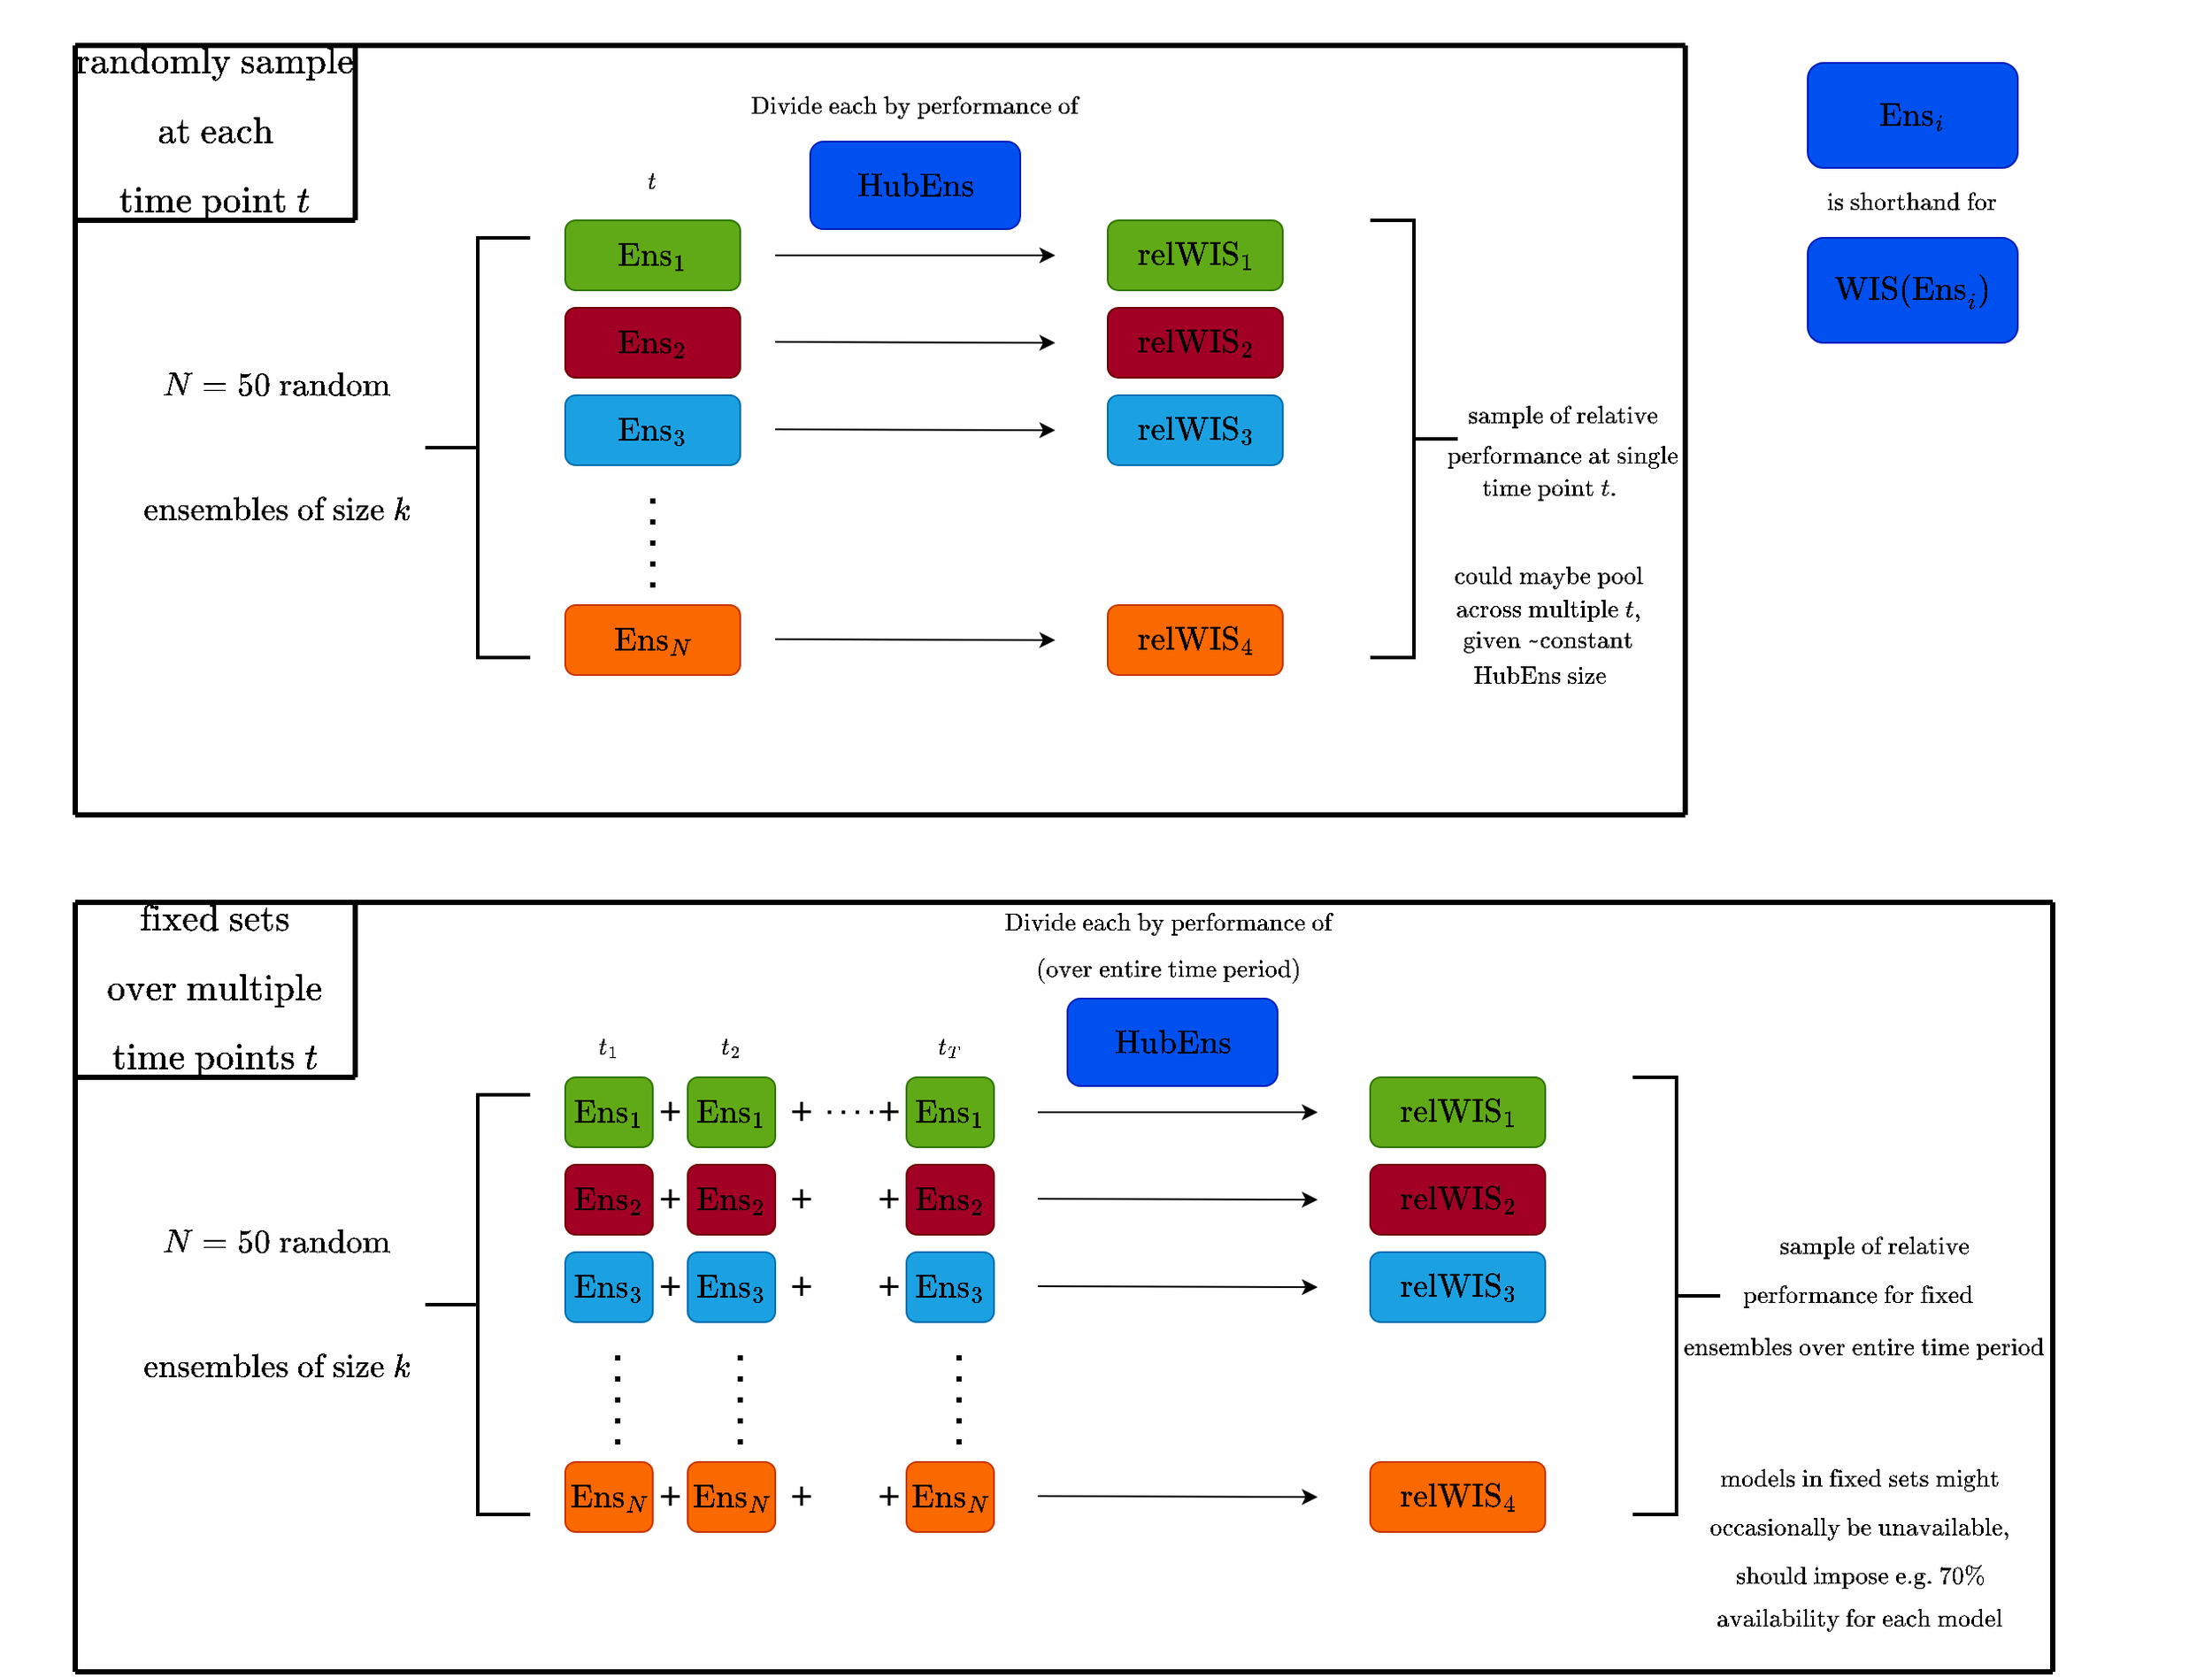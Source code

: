 <mxfile version="21.3.7">
  <diagram name="Page-1" id="VWZOmbCUqqnyxxBHgmqg">
    <mxGraphModel dx="1329" dy="548" grid="0" gridSize="10" guides="1" tooltips="1" connect="1" arrows="1" fold="1" page="1" pageScale="1" pageWidth="850" pageHeight="1100" background="#ffffff" math="1" shadow="0">
      <root>
        <mxCell id="0" />
        <mxCell id="1" parent="0" />
        <mxCell id="EZOEg4c-I0lGizl6Zp-z-6" value="" style="rounded=1;whiteSpace=wrap;html=1;fillColor=#60a917;fontColor=#ffffff;strokeColor=#2D7600;" vertex="1" parent="1">
          <mxGeometry x="80" y="120" width="100" height="40" as="geometry" />
        </mxCell>
        <mxCell id="EZOEg4c-I0lGizl6Zp-z-8" value="" style="rounded=1;whiteSpace=wrap;html=1;fillColor=#a20025;fontColor=#ffffff;strokeColor=#6F0000;" vertex="1" parent="1">
          <mxGeometry x="80" y="170" width="100" height="40" as="geometry" />
        </mxCell>
        <mxCell id="EZOEg4c-I0lGizl6Zp-z-9" value="" style="rounded=1;whiteSpace=wrap;html=1;fillColor=#1ba1e2;fontColor=#ffffff;strokeColor=#006EAF;" vertex="1" parent="1">
          <mxGeometry x="80" y="220" width="100" height="40" as="geometry" />
        </mxCell>
        <mxCell id="EZOEg4c-I0lGizl6Zp-z-11" value="" style="endArrow=none;dashed=1;html=1;dashPattern=1 3;strokeWidth=3;rounded=0;strokeColor=#000000;" edge="1" parent="1">
          <mxGeometry width="50" height="50" relative="1" as="geometry">
            <mxPoint x="130" y="330" as="sourcePoint" />
            <mxPoint x="130" y="270" as="targetPoint" />
          </mxGeometry>
        </mxCell>
        <mxCell id="EZOEg4c-I0lGizl6Zp-z-12" value="" style="rounded=1;whiteSpace=wrap;html=1;fillColor=#fa6800;fontColor=#000000;strokeColor=#C73500;" vertex="1" parent="1">
          <mxGeometry x="80" y="340" width="100" height="40" as="geometry" />
        </mxCell>
        <mxCell id="EZOEg4c-I0lGizl6Zp-z-13" value="" style="strokeWidth=2;html=1;shape=mxgraph.flowchart.annotation_2;align=left;labelPosition=right;pointerEvents=1;fillColor=#000000;strokeColor=#000000;" vertex="1" parent="1">
          <mxGeometry y="130" width="60" height="240" as="geometry" />
        </mxCell>
        <mxCell id="EZOEg4c-I0lGizl6Zp-z-14" value="$$N=50 \ \textrm{random}$$&amp;nbsp; $$\textrm{ensembles of size} \&amp;nbsp; k$$" style="text;html=1;strokeColor=none;fillColor=none;align=center;verticalAlign=middle;whiteSpace=wrap;rounded=0;fontColor=#000000;fontSize=16;spacing=-2;" vertex="1" parent="1">
          <mxGeometry x="-240" y="200" width="310" height="100" as="geometry" />
        </mxCell>
        <mxCell id="EZOEg4c-I0lGizl6Zp-z-15" value="&lt;div style=&quot;font-size: 16px;&quot;&gt;&lt;font style=&quot;font-size: 16px;&quot; color=&quot;#000000&quot;&gt;$$\textrm{Ens}_1$$&lt;/font&gt;&lt;/div&gt;" style="text;html=1;strokeColor=none;fillColor=none;align=center;verticalAlign=middle;whiteSpace=wrap;rounded=0;fontSize=16;" vertex="1" parent="1">
          <mxGeometry x="100" y="125" width="60" height="30" as="geometry" />
        </mxCell>
        <mxCell id="EZOEg4c-I0lGizl6Zp-z-16" value="&lt;div style=&quot;font-size: 16px;&quot;&gt;&lt;font style=&quot;font-size: 16px;&quot; color=&quot;#000000&quot;&gt;$$\textrm{Ens}_2$$&lt;/font&gt;&lt;/div&gt;" style="text;html=1;strokeColor=none;fillColor=none;align=center;verticalAlign=middle;whiteSpace=wrap;rounded=0;fontSize=16;" vertex="1" parent="1">
          <mxGeometry x="100" y="175" width="60" height="30" as="geometry" />
        </mxCell>
        <mxCell id="EZOEg4c-I0lGizl6Zp-z-17" value="&lt;div style=&quot;font-size: 16px;&quot;&gt;&lt;font style=&quot;font-size: 16px;&quot; color=&quot;#000000&quot;&gt;$$\textrm{Ens}_3$$&lt;/font&gt;&lt;/div&gt;" style="text;html=1;strokeColor=none;fillColor=none;align=center;verticalAlign=middle;whiteSpace=wrap;rounded=0;fontSize=16;" vertex="1" parent="1">
          <mxGeometry x="100" y="225" width="60" height="30" as="geometry" />
        </mxCell>
        <mxCell id="EZOEg4c-I0lGizl6Zp-z-18" value="&lt;div style=&quot;font-size: 16px;&quot;&gt;&lt;font style=&quot;font-size: 16px;&quot; color=&quot;#000000&quot;&gt;$$\textrm{Ens}_N$$&lt;/font&gt;&lt;/div&gt;" style="text;html=1;strokeColor=none;fillColor=none;align=center;verticalAlign=middle;whiteSpace=wrap;rounded=0;fontSize=16;" vertex="1" parent="1">
          <mxGeometry x="100" y="345" width="60" height="30" as="geometry" />
        </mxCell>
        <mxCell id="EZOEg4c-I0lGizl6Zp-z-19" value="" style="endArrow=classic;html=1;rounded=0;fontColor=#000000;strokeColor=#000000;" edge="1" parent="1">
          <mxGeometry width="50" height="50" relative="1" as="geometry">
            <mxPoint x="200" y="140" as="sourcePoint" />
            <mxPoint x="360" y="140" as="targetPoint" />
          </mxGeometry>
        </mxCell>
        <mxCell id="EZOEg4c-I0lGizl6Zp-z-20" value="" style="endArrow=classic;html=1;rounded=0;fontColor=#000000;strokeColor=#000000;" edge="1" parent="1">
          <mxGeometry width="50" height="50" relative="1" as="geometry">
            <mxPoint x="200" y="189.5" as="sourcePoint" />
            <mxPoint x="360" y="190" as="targetPoint" />
          </mxGeometry>
        </mxCell>
        <mxCell id="EZOEg4c-I0lGizl6Zp-z-21" value="" style="endArrow=classic;html=1;rounded=0;fontColor=#000000;strokeColor=#000000;" edge="1" parent="1">
          <mxGeometry width="50" height="50" relative="1" as="geometry">
            <mxPoint x="200" y="239.5" as="sourcePoint" />
            <mxPoint x="360" y="240" as="targetPoint" />
          </mxGeometry>
        </mxCell>
        <mxCell id="EZOEg4c-I0lGizl6Zp-z-22" value="" style="endArrow=classic;html=1;rounded=0;fontColor=#000000;strokeColor=#000000;" edge="1" parent="1">
          <mxGeometry width="50" height="50" relative="1" as="geometry">
            <mxPoint x="200" y="359.5" as="sourcePoint" />
            <mxPoint x="360" y="360" as="targetPoint" />
          </mxGeometry>
        </mxCell>
        <mxCell id="EZOEg4c-I0lGizl6Zp-z-23" value="" style="rounded=1;whiteSpace=wrap;html=1;fillColor=#60a917;fontColor=#ffffff;strokeColor=#2D7600;" vertex="1" parent="1">
          <mxGeometry x="390" y="120" width="100" height="40" as="geometry" />
        </mxCell>
        <mxCell id="EZOEg4c-I0lGizl6Zp-z-24" value="&lt;div style=&quot;font-size: 16px;&quot;&gt;&lt;font style=&quot;font-size: 16px;&quot; color=&quot;#000000&quot;&gt;$$\textrm{relWIS}_1$$&lt;/font&gt;&lt;/div&gt;" style="text;html=1;strokeColor=none;fillColor=none;align=center;verticalAlign=middle;whiteSpace=wrap;rounded=0;fontSize=16;" vertex="1" parent="1">
          <mxGeometry x="410" y="125" width="60" height="30" as="geometry" />
        </mxCell>
        <mxCell id="EZOEg4c-I0lGizl6Zp-z-25" value="" style="rounded=1;whiteSpace=wrap;html=1;fillColor=#a20025;fontColor=#ffffff;strokeColor=#6F0000;" vertex="1" parent="1">
          <mxGeometry x="390" y="170" width="100" height="40" as="geometry" />
        </mxCell>
        <mxCell id="EZOEg4c-I0lGizl6Zp-z-26" value="&lt;div style=&quot;font-size: 16px;&quot;&gt;&lt;font style=&quot;font-size: 16px;&quot; color=&quot;#000000&quot;&gt;$$\textrm{relWIS}_2$$&lt;/font&gt;&lt;/div&gt;" style="text;html=1;strokeColor=none;fillColor=none;align=center;verticalAlign=middle;whiteSpace=wrap;rounded=0;fontSize=16;" vertex="1" parent="1">
          <mxGeometry x="410" y="175" width="60" height="30" as="geometry" />
        </mxCell>
        <mxCell id="EZOEg4c-I0lGizl6Zp-z-27" value="" style="rounded=1;whiteSpace=wrap;html=1;fillColor=#1ba1e2;fontColor=#ffffff;strokeColor=#006EAF;" vertex="1" parent="1">
          <mxGeometry x="390" y="220" width="100" height="40" as="geometry" />
        </mxCell>
        <mxCell id="EZOEg4c-I0lGizl6Zp-z-28" value="&lt;div style=&quot;font-size: 16px;&quot;&gt;&lt;font style=&quot;font-size: 16px;&quot; color=&quot;#000000&quot;&gt;$$\textrm{relWIS}_3$$&lt;/font&gt;&lt;/div&gt;" style="text;html=1;strokeColor=none;fillColor=none;align=center;verticalAlign=middle;whiteSpace=wrap;rounded=0;fontSize=16;" vertex="1" parent="1">
          <mxGeometry x="410" y="225" width="60" height="30" as="geometry" />
        </mxCell>
        <mxCell id="EZOEg4c-I0lGizl6Zp-z-29" value="" style="rounded=1;whiteSpace=wrap;html=1;fillColor=#fa6800;fontColor=#000000;strokeColor=#C73500;" vertex="1" parent="1">
          <mxGeometry x="390" y="340" width="100" height="40" as="geometry" />
        </mxCell>
        <mxCell id="EZOEg4c-I0lGizl6Zp-z-30" value="&lt;div style=&quot;font-size: 16px;&quot;&gt;&lt;font style=&quot;font-size: 16px;&quot; color=&quot;#000000&quot;&gt;$$\textrm{relWIS}_4$$&lt;/font&gt;&lt;/div&gt;" style="text;html=1;strokeColor=none;fillColor=none;align=center;verticalAlign=middle;whiteSpace=wrap;rounded=0;fontSize=16;" vertex="1" parent="1">
          <mxGeometry x="410" y="345" width="60" height="30" as="geometry" />
        </mxCell>
        <mxCell id="EZOEg4c-I0lGizl6Zp-z-33" value="" style="strokeWidth=2;html=1;shape=mxgraph.flowchart.annotation_2;align=left;labelPosition=right;pointerEvents=1;direction=west;strokeColor=#000000;" vertex="1" parent="1">
          <mxGeometry x="540" y="120" width="50" height="250" as="geometry" />
        </mxCell>
        <mxCell id="EZOEg4c-I0lGizl6Zp-z-35" value="" style="rounded=1;whiteSpace=wrap;html=1;fillColor=#0050ef;fontColor=#ffffff;strokeColor=#001DBC;" vertex="1" parent="1">
          <mxGeometry x="220" y="75" width="120" height="50" as="geometry" />
        </mxCell>
        <mxCell id="EZOEg4c-I0lGizl6Zp-z-36" value="&lt;div style=&quot;font-size: 16px;&quot;&gt;&lt;font style=&quot;font-size: 16px;&quot;&gt;$$\textrm{HubEns}$$&lt;/font&gt;&lt;/div&gt;" style="text;html=1;strokeColor=none;fillColor=none;align=center;verticalAlign=middle;whiteSpace=wrap;rounded=0;fontSize=16;fontColor=#000000;" vertex="1" parent="1">
          <mxGeometry x="250" y="85" width="60" height="30" as="geometry" />
        </mxCell>
        <mxCell id="EZOEg4c-I0lGizl6Zp-z-37" value="$$\textrm{Divide each by performance of}$$" style="text;html=1;strokeColor=none;fillColor=none;align=center;verticalAlign=middle;whiteSpace=wrap;rounded=0;fontColor=#000000;" vertex="1" parent="1">
          <mxGeometry x="110" y="40" width="340" height="30" as="geometry" />
        </mxCell>
        <mxCell id="EZOEg4c-I0lGizl6Zp-z-43" value="" style="endArrow=none;html=1;rounded=0;strokeColor=#020202;strokeWidth=3;" edge="1" parent="1">
          <mxGeometry width="50" height="50" relative="1" as="geometry">
            <mxPoint x="-200" y="460" as="sourcePoint" />
            <mxPoint x="-200" y="20" as="targetPoint" />
          </mxGeometry>
        </mxCell>
        <mxCell id="EZOEg4c-I0lGizl6Zp-z-44" value="" style="endArrow=none;html=1;rounded=0;strokeColor=#020202;strokeWidth=3;" edge="1" parent="1">
          <mxGeometry width="50" height="50" relative="1" as="geometry">
            <mxPoint x="720" y="20" as="sourcePoint" />
            <mxPoint x="-200" y="20" as="targetPoint" />
          </mxGeometry>
        </mxCell>
        <mxCell id="EZOEg4c-I0lGizl6Zp-z-45" value="" style="endArrow=none;html=1;rounded=0;strokeColor=#020202;strokeWidth=3;" edge="1" parent="1">
          <mxGeometry width="50" height="50" relative="1" as="geometry">
            <mxPoint x="720" y="20" as="sourcePoint" />
            <mxPoint x="720" y="460" as="targetPoint" />
          </mxGeometry>
        </mxCell>
        <mxCell id="EZOEg4c-I0lGizl6Zp-z-46" value="" style="endArrow=none;html=1;rounded=0;strokeColor=#020202;strokeWidth=3;" edge="1" parent="1">
          <mxGeometry width="50" height="50" relative="1" as="geometry">
            <mxPoint x="-200" y="460" as="sourcePoint" />
            <mxPoint x="720" y="460" as="targetPoint" />
          </mxGeometry>
        </mxCell>
        <mxCell id="EZOEg4c-I0lGizl6Zp-z-48" value="" style="endArrow=none;html=1;rounded=0;strokeColor=#020202;strokeWidth=3;" edge="1" parent="1">
          <mxGeometry width="50" height="50" relative="1" as="geometry">
            <mxPoint x="-40" y="120" as="sourcePoint" />
            <mxPoint x="-40" y="20" as="targetPoint" />
          </mxGeometry>
        </mxCell>
        <mxCell id="EZOEg4c-I0lGizl6Zp-z-49" value="" style="endArrow=none;html=1;rounded=0;strokeColor=#020202;strokeWidth=3;" edge="1" parent="1">
          <mxGeometry width="50" height="50" relative="1" as="geometry">
            <mxPoint x="-40" y="120" as="sourcePoint" />
            <mxPoint x="-200" y="120" as="targetPoint" />
          </mxGeometry>
        </mxCell>
        <mxCell id="EZOEg4c-I0lGizl6Zp-z-50" value="&lt;div&gt;&lt;font style=&quot;font-size: 18px;&quot; color=&quot;#000000&quot;&gt;$$ \textrm{randomly sample}$$ &lt;/font&gt;&lt;/div&gt;&lt;div&gt;&lt;font style=&quot;font-size: 18px;&quot; color=&quot;#000000&quot;&gt;$$ \textrm{at each}$$ $$\textrm{time point} \ t$$&lt;/font&gt;&lt;/div&gt;" style="text;html=1;strokeColor=none;fillColor=none;align=center;verticalAlign=middle;whiteSpace=wrap;rounded=0;fontSize=18;" vertex="1" parent="1">
          <mxGeometry x="-180" y="40" width="120" height="60" as="geometry" />
        </mxCell>
        <mxCell id="EZOEg4c-I0lGizl6Zp-z-51" value="$$\textrm{sample of relative}$$" style="text;html=1;strokeColor=none;fillColor=none;align=center;verticalAlign=middle;whiteSpace=wrap;rounded=0;fontColor=#000000;" vertex="1" parent="1">
          <mxGeometry x="580" y="202" width="140" height="60" as="geometry" />
        </mxCell>
        <mxCell id="EZOEg4c-I0lGizl6Zp-z-52" value="$$\textrm{performance at single}$$" style="text;html=1;strokeColor=none;fillColor=none;align=center;verticalAlign=middle;whiteSpace=wrap;rounded=0;fontColor=#000000;" vertex="1" parent="1">
          <mxGeometry x="580" y="225" width="140" height="60" as="geometry" />
        </mxCell>
        <mxCell id="EZOEg4c-I0lGizl6Zp-z-54" value="&lt;div&gt;$$\textrm{could maybe pool}$$&lt;/div&gt;" style="text;html=1;strokeColor=none;fillColor=none;align=center;verticalAlign=middle;whiteSpace=wrap;rounded=0;fontColor=#000000;" vertex="1" parent="1">
          <mxGeometry x="572" y="294" width="140" height="60" as="geometry" />
        </mxCell>
        <mxCell id="EZOEg4c-I0lGizl6Zp-z-55" value="$$\textrm{across multiple} \ t,$$" style="text;html=1;strokeColor=none;fillColor=none;align=center;verticalAlign=middle;whiteSpace=wrap;rounded=0;fontColor=#000000;" vertex="1" parent="1">
          <mxGeometry x="572" y="313" width="140" height="60" as="geometry" />
        </mxCell>
        <mxCell id="EZOEg4c-I0lGizl6Zp-z-56" value="$$\textrm{given ~constant}$$" style="text;html=1;strokeColor=none;fillColor=none;align=center;verticalAlign=middle;whiteSpace=wrap;rounded=0;fontColor=#000000;" vertex="1" parent="1">
          <mxGeometry x="572" y="330" width="140" height="60" as="geometry" />
        </mxCell>
        <mxCell id="EZOEg4c-I0lGizl6Zp-z-57" value="&amp;nbsp; $$\textrm{HubEns size}$$" style="text;html=1;strokeColor=none;fillColor=none;align=center;verticalAlign=middle;whiteSpace=wrap;rounded=0;fontColor=#000000;" vertex="1" parent="1">
          <mxGeometry x="567" y="343" width="140" height="60" as="geometry" />
        </mxCell>
        <mxCell id="EZOEg4c-I0lGizl6Zp-z-58" value="$$t $$" style="text;html=1;strokeColor=none;fillColor=none;align=center;verticalAlign=middle;whiteSpace=wrap;rounded=0;fontColor=#000000;" vertex="1" parent="1">
          <mxGeometry x="85" y="80" width="90" height="35" as="geometry" />
        </mxCell>
        <mxCell id="EZOEg4c-I0lGizl6Zp-z-101" value="" style="rounded=1;whiteSpace=wrap;html=1;fillColor=#60a917;fontColor=#ffffff;strokeColor=#2D7600;" vertex="1" parent="1">
          <mxGeometry x="80" y="610" width="50" height="40" as="geometry" />
        </mxCell>
        <mxCell id="EZOEg4c-I0lGizl6Zp-z-102" value="" style="rounded=1;whiteSpace=wrap;html=1;fillColor=#a20025;fontColor=#ffffff;strokeColor=#6F0000;" vertex="1" parent="1">
          <mxGeometry x="80" y="660" width="50" height="40" as="geometry" />
        </mxCell>
        <mxCell id="EZOEg4c-I0lGizl6Zp-z-103" value="" style="rounded=1;whiteSpace=wrap;html=1;fillColor=#1ba1e2;fontColor=#ffffff;strokeColor=#006EAF;" vertex="1" parent="1">
          <mxGeometry x="80" y="710" width="50" height="40" as="geometry" />
        </mxCell>
        <mxCell id="EZOEg4c-I0lGizl6Zp-z-104" value="" style="endArrow=none;dashed=1;html=1;dashPattern=1 3;strokeWidth=3;rounded=0;strokeColor=#000000;" edge="1" parent="1">
          <mxGeometry width="50" height="50" relative="1" as="geometry">
            <mxPoint x="110" y="820" as="sourcePoint" />
            <mxPoint x="110" y="760" as="targetPoint" />
          </mxGeometry>
        </mxCell>
        <mxCell id="EZOEg4c-I0lGizl6Zp-z-105" value="" style="rounded=1;whiteSpace=wrap;html=1;fillColor=#fa6800;fontColor=#000000;strokeColor=#C73500;" vertex="1" parent="1">
          <mxGeometry x="80" y="830" width="50" height="40" as="geometry" />
        </mxCell>
        <mxCell id="EZOEg4c-I0lGizl6Zp-z-106" value="" style="strokeWidth=2;html=1;shape=mxgraph.flowchart.annotation_2;align=left;labelPosition=right;pointerEvents=1;fillColor=#000000;strokeColor=#000000;" vertex="1" parent="1">
          <mxGeometry y="620" width="60" height="240" as="geometry" />
        </mxCell>
        <mxCell id="EZOEg4c-I0lGizl6Zp-z-107" value="$$N=50 \ \textrm{random}$$&amp;nbsp; $$\textrm{ensembles of size} \&amp;nbsp; k$$" style="text;html=1;strokeColor=none;fillColor=none;align=center;verticalAlign=middle;whiteSpace=wrap;rounded=0;fontColor=#000000;fontSize=16;spacing=-2;" vertex="1" parent="1">
          <mxGeometry x="-240" y="690" width="310" height="100" as="geometry" />
        </mxCell>
        <mxCell id="EZOEg4c-I0lGizl6Zp-z-108" value="&lt;div style=&quot;font-size: 16px;&quot;&gt;&lt;font style=&quot;font-size: 16px;&quot; color=&quot;#000000&quot;&gt;$$\textrm{Ens}_1$$&lt;/font&gt;&lt;/div&gt;" style="text;html=1;strokeColor=none;fillColor=none;align=center;verticalAlign=middle;whiteSpace=wrap;rounded=0;fontSize=16;" vertex="1" parent="1">
          <mxGeometry x="75" y="615" width="60" height="30" as="geometry" />
        </mxCell>
        <mxCell id="EZOEg4c-I0lGizl6Zp-z-109" value="&lt;div style=&quot;font-size: 16px;&quot;&gt;&lt;font style=&quot;font-size: 16px;&quot; color=&quot;#000000&quot;&gt;$$\textrm{Ens}_2$$&lt;/font&gt;&lt;/div&gt;" style="text;html=1;strokeColor=none;fillColor=none;align=center;verticalAlign=middle;whiteSpace=wrap;rounded=0;fontSize=16;" vertex="1" parent="1">
          <mxGeometry x="80" y="665" width="50" height="30" as="geometry" />
        </mxCell>
        <mxCell id="EZOEg4c-I0lGizl6Zp-z-110" value="&lt;div style=&quot;font-size: 16px;&quot;&gt;&lt;font style=&quot;font-size: 16px;&quot; color=&quot;#000000&quot;&gt;$$\textrm{Ens}_3$$&lt;/font&gt;&lt;/div&gt;" style="text;html=1;strokeColor=none;fillColor=none;align=center;verticalAlign=middle;whiteSpace=wrap;rounded=0;fontSize=16;" vertex="1" parent="1">
          <mxGeometry x="75" y="715" width="60" height="30" as="geometry" />
        </mxCell>
        <mxCell id="EZOEg4c-I0lGizl6Zp-z-111" value="&lt;div style=&quot;font-size: 16px;&quot;&gt;&lt;font style=&quot;font-size: 16px;&quot; color=&quot;#000000&quot;&gt;$$\textrm{Ens}_N$$&lt;/font&gt;&lt;/div&gt;" style="text;html=1;strokeColor=none;fillColor=none;align=center;verticalAlign=middle;whiteSpace=wrap;rounded=0;fontSize=16;" vertex="1" parent="1">
          <mxGeometry x="100" y="835" width="10" height="30" as="geometry" />
        </mxCell>
        <mxCell id="EZOEg4c-I0lGizl6Zp-z-112" value="" style="endArrow=classic;html=1;rounded=0;fontColor=#000000;strokeColor=#000000;" edge="1" parent="1">
          <mxGeometry width="50" height="50" relative="1" as="geometry">
            <mxPoint x="350" y="630" as="sourcePoint" />
            <mxPoint x="510" y="630" as="targetPoint" />
          </mxGeometry>
        </mxCell>
        <mxCell id="EZOEg4c-I0lGizl6Zp-z-113" value="" style="endArrow=classic;html=1;rounded=0;fontColor=#000000;strokeColor=#000000;" edge="1" parent="1">
          <mxGeometry width="50" height="50" relative="1" as="geometry">
            <mxPoint x="350" y="679.5" as="sourcePoint" />
            <mxPoint x="510" y="680" as="targetPoint" />
          </mxGeometry>
        </mxCell>
        <mxCell id="EZOEg4c-I0lGizl6Zp-z-114" value="" style="endArrow=classic;html=1;rounded=0;fontColor=#000000;strokeColor=#000000;" edge="1" parent="1">
          <mxGeometry width="50" height="50" relative="1" as="geometry">
            <mxPoint x="350" y="729.5" as="sourcePoint" />
            <mxPoint x="510" y="730" as="targetPoint" />
          </mxGeometry>
        </mxCell>
        <mxCell id="EZOEg4c-I0lGizl6Zp-z-115" value="" style="endArrow=classic;html=1;rounded=0;fontColor=#000000;strokeColor=#000000;" edge="1" parent="1">
          <mxGeometry width="50" height="50" relative="1" as="geometry">
            <mxPoint x="350" y="849.5" as="sourcePoint" />
            <mxPoint x="510" y="850" as="targetPoint" />
          </mxGeometry>
        </mxCell>
        <mxCell id="EZOEg4c-I0lGizl6Zp-z-116" value="" style="rounded=1;whiteSpace=wrap;html=1;fillColor=#60a917;fontColor=#ffffff;strokeColor=#2D7600;" vertex="1" parent="1">
          <mxGeometry x="540" y="610" width="100" height="40" as="geometry" />
        </mxCell>
        <mxCell id="EZOEg4c-I0lGizl6Zp-z-117" value="&lt;div style=&quot;font-size: 16px;&quot;&gt;&lt;font style=&quot;font-size: 16px;&quot; color=&quot;#000000&quot;&gt;$$\textrm{relWIS}_1$$&lt;/font&gt;&lt;/div&gt;" style="text;html=1;strokeColor=none;fillColor=none;align=center;verticalAlign=middle;whiteSpace=wrap;rounded=0;fontSize=16;" vertex="1" parent="1">
          <mxGeometry x="560" y="615" width="60" height="30" as="geometry" />
        </mxCell>
        <mxCell id="EZOEg4c-I0lGizl6Zp-z-118" value="" style="rounded=1;whiteSpace=wrap;html=1;fillColor=#a20025;fontColor=#ffffff;strokeColor=#6F0000;" vertex="1" parent="1">
          <mxGeometry x="540" y="660" width="100" height="40" as="geometry" />
        </mxCell>
        <mxCell id="EZOEg4c-I0lGizl6Zp-z-119" value="&lt;div style=&quot;font-size: 16px;&quot;&gt;&lt;font style=&quot;font-size: 16px;&quot; color=&quot;#000000&quot;&gt;$$\textrm{relWIS}_2$$&lt;/font&gt;&lt;/div&gt;" style="text;html=1;strokeColor=none;fillColor=none;align=center;verticalAlign=middle;whiteSpace=wrap;rounded=0;fontSize=16;" vertex="1" parent="1">
          <mxGeometry x="560" y="665" width="60" height="30" as="geometry" />
        </mxCell>
        <mxCell id="EZOEg4c-I0lGizl6Zp-z-120" value="" style="rounded=1;whiteSpace=wrap;html=1;fillColor=#1ba1e2;fontColor=#ffffff;strokeColor=#006EAF;" vertex="1" parent="1">
          <mxGeometry x="540" y="710" width="100" height="40" as="geometry" />
        </mxCell>
        <mxCell id="EZOEg4c-I0lGizl6Zp-z-121" value="&lt;div style=&quot;font-size: 16px;&quot;&gt;&lt;font style=&quot;font-size: 16px;&quot; color=&quot;#000000&quot;&gt;$$\textrm{relWIS}_3$$&lt;/font&gt;&lt;/div&gt;" style="text;html=1;strokeColor=none;fillColor=none;align=center;verticalAlign=middle;whiteSpace=wrap;rounded=0;fontSize=16;" vertex="1" parent="1">
          <mxGeometry x="560" y="715" width="60" height="30" as="geometry" />
        </mxCell>
        <mxCell id="EZOEg4c-I0lGizl6Zp-z-122" value="" style="rounded=1;whiteSpace=wrap;html=1;fillColor=#fa6800;fontColor=#000000;strokeColor=#C73500;" vertex="1" parent="1">
          <mxGeometry x="540" y="830" width="100" height="40" as="geometry" />
        </mxCell>
        <mxCell id="EZOEg4c-I0lGizl6Zp-z-123" value="&lt;div style=&quot;font-size: 16px;&quot;&gt;&lt;font style=&quot;font-size: 16px;&quot; color=&quot;#000000&quot;&gt;$$\textrm{relWIS}_4$$&lt;/font&gt;&lt;/div&gt;" style="text;html=1;strokeColor=none;fillColor=none;align=center;verticalAlign=middle;whiteSpace=wrap;rounded=0;fontSize=16;" vertex="1" parent="1">
          <mxGeometry x="560" y="835" width="60" height="30" as="geometry" />
        </mxCell>
        <mxCell id="EZOEg4c-I0lGizl6Zp-z-124" value="" style="strokeWidth=2;html=1;shape=mxgraph.flowchart.annotation_2;align=left;labelPosition=right;pointerEvents=1;direction=west;strokeColor=#000000;" vertex="1" parent="1">
          <mxGeometry x="690" y="610" width="50" height="250" as="geometry" />
        </mxCell>
        <mxCell id="EZOEg4c-I0lGizl6Zp-z-126" value="&lt;div style=&quot;font-size: 16px;&quot;&gt;&lt;font style=&quot;font-size: 16px;&quot;&gt;$$\textrm{HubEns}$$&lt;/font&gt;&lt;/div&gt;" style="text;html=1;strokeColor=none;fillColor=none;align=center;verticalAlign=middle;whiteSpace=wrap;rounded=0;fontSize=16;fontColor=#ffffff;" vertex="1" parent="1">
          <mxGeometry x="400" y="575" width="60" height="30" as="geometry" />
        </mxCell>
        <mxCell id="EZOEg4c-I0lGizl6Zp-z-127" value="&lt;div&gt;$$\textrm{Divide each by performance of}$$&lt;/div&gt;&lt;div&gt;$$\textrm{(over entire time period)}$$&lt;/div&gt;" style="text;html=1;strokeColor=none;fillColor=none;align=center;verticalAlign=middle;whiteSpace=wrap;rounded=0;fontColor=#000000;" vertex="1" parent="1">
          <mxGeometry x="255" y="520" width="340" height="30" as="geometry" />
        </mxCell>
        <mxCell id="EZOEg4c-I0lGizl6Zp-z-128" value="" style="whiteSpace=wrap;html=1;aspect=fixed;opacity=0;" vertex="1" parent="1">
          <mxGeometry x="380" y="560" width="180" height="180" as="geometry" />
        </mxCell>
        <mxCell id="EZOEg4c-I0lGizl6Zp-z-129" value="" style="endArrow=none;html=1;rounded=0;strokeColor=#020202;strokeWidth=3;" edge="1" parent="1">
          <mxGeometry width="50" height="50" relative="1" as="geometry">
            <mxPoint x="-200" y="950" as="sourcePoint" />
            <mxPoint x="-200" y="510" as="targetPoint" />
          </mxGeometry>
        </mxCell>
        <mxCell id="EZOEg4c-I0lGizl6Zp-z-130" value="" style="endArrow=none;html=1;rounded=0;strokeColor=#020202;strokeWidth=3;" edge="1" parent="1">
          <mxGeometry width="50" height="50" relative="1" as="geometry">
            <mxPoint x="930" y="510" as="sourcePoint" />
            <mxPoint x="-200" y="510" as="targetPoint" />
          </mxGeometry>
        </mxCell>
        <mxCell id="EZOEg4c-I0lGizl6Zp-z-131" value="" style="endArrow=none;html=1;rounded=0;strokeColor=#020202;strokeWidth=3;" edge="1" parent="1">
          <mxGeometry width="50" height="50" relative="1" as="geometry">
            <mxPoint x="930" y="510" as="sourcePoint" />
            <mxPoint x="930" y="950" as="targetPoint" />
          </mxGeometry>
        </mxCell>
        <mxCell id="EZOEg4c-I0lGizl6Zp-z-132" value="" style="endArrow=none;html=1;rounded=0;strokeColor=#020202;strokeWidth=3;" edge="1" parent="1">
          <mxGeometry width="50" height="50" relative="1" as="geometry">
            <mxPoint x="-200" y="950" as="sourcePoint" />
            <mxPoint x="930" y="950" as="targetPoint" />
          </mxGeometry>
        </mxCell>
        <mxCell id="EZOEg4c-I0lGizl6Zp-z-133" value="" style="endArrow=none;html=1;rounded=0;strokeColor=#020202;strokeWidth=3;" edge="1" parent="1">
          <mxGeometry width="50" height="50" relative="1" as="geometry">
            <mxPoint x="-40" y="610" as="sourcePoint" />
            <mxPoint x="-40" y="510" as="targetPoint" />
          </mxGeometry>
        </mxCell>
        <mxCell id="EZOEg4c-I0lGizl6Zp-z-134" value="" style="endArrow=none;html=1;rounded=0;strokeColor=#020202;strokeWidth=3;" edge="1" parent="1">
          <mxGeometry width="50" height="50" relative="1" as="geometry">
            <mxPoint x="-40" y="610" as="sourcePoint" />
            <mxPoint x="-200" y="610" as="targetPoint" />
          </mxGeometry>
        </mxCell>
        <mxCell id="EZOEg4c-I0lGizl6Zp-z-135" value="&lt;div&gt;&lt;font style=&quot;font-size: 18px;&quot; color=&quot;#000000&quot;&gt;$$ \textrm{fixed sets}$$ &lt;/font&gt;&lt;/div&gt;&lt;div&gt;&lt;font style=&quot;font-size: 18px;&quot; color=&quot;#000000&quot;&gt;$$ \textrm{over multiple}$$ $$\textrm{time points} \ t$$&lt;/font&gt;&lt;/div&gt;" style="text;html=1;strokeColor=none;fillColor=none;align=center;verticalAlign=middle;whiteSpace=wrap;rounded=0;fontSize=18;" vertex="1" parent="1">
          <mxGeometry x="-180" y="530" width="120" height="60" as="geometry" />
        </mxCell>
        <mxCell id="EZOEg4c-I0lGizl6Zp-z-136" value="$$\textrm{sample of relative}$$" style="text;html=1;strokeColor=none;fillColor=none;align=center;verticalAlign=middle;whiteSpace=wrap;rounded=0;fontColor=#000000;" vertex="1" parent="1">
          <mxGeometry x="758" y="677" width="140" height="60" as="geometry" />
        </mxCell>
        <mxCell id="EZOEg4c-I0lGizl6Zp-z-137" value="&lt;div&gt;$$\textrm{performance for fixed}$$&lt;/div&gt;" style="text;html=1;strokeColor=none;fillColor=none;align=center;verticalAlign=middle;whiteSpace=wrap;rounded=0;fontColor=#000000;" vertex="1" parent="1">
          <mxGeometry x="749" y="705" width="140" height="60" as="geometry" />
        </mxCell>
        <mxCell id="EZOEg4c-I0lGizl6Zp-z-140" value="&lt;div&gt;$$\textrm{occasionally be unavailable,}$$&lt;/div&gt;" style="text;html=1;strokeColor=none;fillColor=none;align=center;verticalAlign=middle;whiteSpace=wrap;rounded=0;fontColor=#000000;" vertex="1" parent="1">
          <mxGeometry x="750" y="837.5" width="140" height="60" as="geometry" />
        </mxCell>
        <mxCell id="EZOEg4c-I0lGizl6Zp-z-143" value="&lt;div&gt;$$t_1$$&lt;/div&gt;" style="text;html=1;strokeColor=none;fillColor=none;align=center;verticalAlign=middle;whiteSpace=wrap;rounded=0;fontColor=#000000;" vertex="1" parent="1">
          <mxGeometry x="60" y="575" width="90" height="35" as="geometry" />
        </mxCell>
        <mxCell id="EZOEg4c-I0lGizl6Zp-z-144" value="" style="rounded=1;whiteSpace=wrap;html=1;fillColor=#60a917;fontColor=#ffffff;strokeColor=#2D7600;" vertex="1" parent="1">
          <mxGeometry x="150" y="610" width="50" height="40" as="geometry" />
        </mxCell>
        <mxCell id="EZOEg4c-I0lGizl6Zp-z-145" value="" style="rounded=1;whiteSpace=wrap;html=1;fillColor=#a20025;fontColor=#ffffff;strokeColor=#6F0000;" vertex="1" parent="1">
          <mxGeometry x="150" y="660" width="50" height="40" as="geometry" />
        </mxCell>
        <mxCell id="EZOEg4c-I0lGizl6Zp-z-146" value="" style="rounded=1;whiteSpace=wrap;html=1;fillColor=#1ba1e2;fontColor=#ffffff;strokeColor=#006EAF;" vertex="1" parent="1">
          <mxGeometry x="150" y="710" width="50" height="40" as="geometry" />
        </mxCell>
        <mxCell id="EZOEg4c-I0lGizl6Zp-z-147" value="" style="endArrow=none;dashed=1;html=1;dashPattern=1 3;strokeWidth=3;rounded=0;strokeColor=#000000;" edge="1" parent="1">
          <mxGeometry width="50" height="50" relative="1" as="geometry">
            <mxPoint x="180" y="820" as="sourcePoint" />
            <mxPoint x="180" y="760" as="targetPoint" />
          </mxGeometry>
        </mxCell>
        <mxCell id="EZOEg4c-I0lGizl6Zp-z-148" value="" style="rounded=1;whiteSpace=wrap;html=1;fillColor=#fa6800;fontColor=#000000;strokeColor=#C73500;" vertex="1" parent="1">
          <mxGeometry x="150" y="830" width="50" height="40" as="geometry" />
        </mxCell>
        <mxCell id="EZOEg4c-I0lGizl6Zp-z-149" value="&lt;div style=&quot;font-size: 16px;&quot;&gt;&lt;font style=&quot;font-size: 16px;&quot; color=&quot;#000000&quot;&gt;$$\textrm{Ens}_1$$&lt;/font&gt;&lt;/div&gt;" style="text;html=1;strokeColor=none;fillColor=none;align=center;verticalAlign=middle;whiteSpace=wrap;rounded=0;fontSize=16;" vertex="1" parent="1">
          <mxGeometry x="145" y="615" width="60" height="30" as="geometry" />
        </mxCell>
        <mxCell id="EZOEg4c-I0lGizl6Zp-z-150" value="&lt;div style=&quot;font-size: 16px;&quot;&gt;&lt;font style=&quot;font-size: 16px;&quot; color=&quot;#000000&quot;&gt;$$\textrm{Ens}_2$$&lt;/font&gt;&lt;/div&gt;" style="text;html=1;strokeColor=none;fillColor=none;align=center;verticalAlign=middle;whiteSpace=wrap;rounded=0;fontSize=16;" vertex="1" parent="1">
          <mxGeometry x="150" y="665" width="50" height="30" as="geometry" />
        </mxCell>
        <mxCell id="EZOEg4c-I0lGizl6Zp-z-151" value="&lt;div style=&quot;font-size: 16px;&quot;&gt;&lt;font style=&quot;font-size: 16px;&quot; color=&quot;#000000&quot;&gt;$$\textrm{Ens}_3$$&lt;/font&gt;&lt;/div&gt;" style="text;html=1;strokeColor=none;fillColor=none;align=center;verticalAlign=middle;whiteSpace=wrap;rounded=0;fontSize=16;" vertex="1" parent="1">
          <mxGeometry x="145" y="715" width="60" height="30" as="geometry" />
        </mxCell>
        <mxCell id="EZOEg4c-I0lGizl6Zp-z-152" value="&lt;div style=&quot;font-size: 16px;&quot;&gt;&lt;font style=&quot;font-size: 16px;&quot; color=&quot;#000000&quot;&gt;$$\textrm{Ens}_N$$&lt;/font&gt;&lt;/div&gt;" style="text;html=1;strokeColor=none;fillColor=none;align=center;verticalAlign=middle;whiteSpace=wrap;rounded=0;fontSize=16;" vertex="1" parent="1">
          <mxGeometry x="170" y="835" width="10" height="30" as="geometry" />
        </mxCell>
        <mxCell id="EZOEg4c-I0lGizl6Zp-z-153" value="&lt;div&gt;$$t_2$$&lt;/div&gt;" style="text;html=1;strokeColor=none;fillColor=none;align=center;verticalAlign=middle;whiteSpace=wrap;rounded=0;fontColor=#000000;" vertex="1" parent="1">
          <mxGeometry x="130" y="575" width="90" height="35" as="geometry" />
        </mxCell>
        <mxCell id="EZOEg4c-I0lGizl6Zp-z-155" value="+" style="text;html=1;strokeColor=none;fillColor=none;align=center;verticalAlign=middle;whiteSpace=wrap;rounded=0;fontColor=#000000;fontSize=22;" vertex="1" parent="1">
          <mxGeometry x="125" y="615" width="30" height="30" as="geometry" />
        </mxCell>
        <mxCell id="EZOEg4c-I0lGizl6Zp-z-158" value="+" style="text;html=1;strokeColor=none;fillColor=none;align=center;verticalAlign=middle;whiteSpace=wrap;rounded=0;fontColor=#000000;fontSize=22;" vertex="1" parent="1">
          <mxGeometry x="125" y="665" width="30" height="30" as="geometry" />
        </mxCell>
        <mxCell id="EZOEg4c-I0lGizl6Zp-z-159" value="+" style="text;html=1;strokeColor=none;fillColor=none;align=center;verticalAlign=middle;whiteSpace=wrap;rounded=0;fontColor=#000000;fontSize=22;" vertex="1" parent="1">
          <mxGeometry x="125" y="715" width="30" height="30" as="geometry" />
        </mxCell>
        <mxCell id="EZOEg4c-I0lGizl6Zp-z-160" value="+" style="text;html=1;strokeColor=none;fillColor=none;align=center;verticalAlign=middle;whiteSpace=wrap;rounded=0;fontColor=#000000;fontSize=22;" vertex="1" parent="1">
          <mxGeometry x="125" y="835" width="30" height="30" as="geometry" />
        </mxCell>
        <mxCell id="EZOEg4c-I0lGizl6Zp-z-174" value="+" style="text;html=1;strokeColor=none;fillColor=none;align=center;verticalAlign=middle;whiteSpace=wrap;rounded=0;fontColor=#000000;fontSize=22;" vertex="1" parent="1">
          <mxGeometry x="200" y="615" width="30" height="30" as="geometry" />
        </mxCell>
        <mxCell id="EZOEg4c-I0lGizl6Zp-z-175" value="+" style="text;html=1;strokeColor=none;fillColor=none;align=center;verticalAlign=middle;whiteSpace=wrap;rounded=0;fontColor=#000000;fontSize=22;" vertex="1" parent="1">
          <mxGeometry x="200" y="665" width="30" height="30" as="geometry" />
        </mxCell>
        <mxCell id="EZOEg4c-I0lGizl6Zp-z-176" value="+" style="text;html=1;strokeColor=none;fillColor=none;align=center;verticalAlign=middle;whiteSpace=wrap;rounded=0;fontColor=#000000;fontSize=22;" vertex="1" parent="1">
          <mxGeometry x="200" y="715" width="30" height="30" as="geometry" />
        </mxCell>
        <mxCell id="EZOEg4c-I0lGizl6Zp-z-177" value="+" style="text;html=1;strokeColor=none;fillColor=none;align=center;verticalAlign=middle;whiteSpace=wrap;rounded=0;fontColor=#000000;fontSize=22;" vertex="1" parent="1">
          <mxGeometry x="200" y="835" width="30" height="30" as="geometry" />
        </mxCell>
        <mxCell id="EZOEg4c-I0lGizl6Zp-z-178" value="" style="endArrow=none;dashed=1;html=1;dashPattern=1 3;strokeWidth=2;rounded=0;strokeColor=#000000;exitX=1;exitY=0.5;exitDx=0;exitDy=0;" edge="1" parent="1" source="EZOEg4c-I0lGizl6Zp-z-174">
          <mxGeometry width="50" height="50" relative="1" as="geometry">
            <mxPoint x="670" y="580" as="sourcePoint" />
            <mxPoint x="260" y="630" as="targetPoint" />
          </mxGeometry>
        </mxCell>
        <mxCell id="EZOEg4c-I0lGizl6Zp-z-179" value="" style="rounded=1;whiteSpace=wrap;html=1;fillColor=#60a917;fontColor=#ffffff;strokeColor=#2D7600;" vertex="1" parent="1">
          <mxGeometry x="275" y="610" width="50" height="40" as="geometry" />
        </mxCell>
        <mxCell id="EZOEg4c-I0lGizl6Zp-z-180" value="" style="rounded=1;whiteSpace=wrap;html=1;fillColor=#a20025;fontColor=#ffffff;strokeColor=#6F0000;" vertex="1" parent="1">
          <mxGeometry x="275" y="660" width="50" height="40" as="geometry" />
        </mxCell>
        <mxCell id="EZOEg4c-I0lGizl6Zp-z-181" value="" style="rounded=1;whiteSpace=wrap;html=1;fillColor=#1ba1e2;fontColor=#ffffff;strokeColor=#006EAF;" vertex="1" parent="1">
          <mxGeometry x="275" y="710" width="50" height="40" as="geometry" />
        </mxCell>
        <mxCell id="EZOEg4c-I0lGizl6Zp-z-182" value="" style="endArrow=none;dashed=1;html=1;dashPattern=1 3;strokeWidth=3;rounded=0;strokeColor=#000000;" edge="1" parent="1">
          <mxGeometry width="50" height="50" relative="1" as="geometry">
            <mxPoint x="305" y="820" as="sourcePoint" />
            <mxPoint x="305" y="760" as="targetPoint" />
          </mxGeometry>
        </mxCell>
        <mxCell id="EZOEg4c-I0lGizl6Zp-z-183" value="" style="rounded=1;whiteSpace=wrap;html=1;fillColor=#fa6800;fontColor=#000000;strokeColor=#C73500;" vertex="1" parent="1">
          <mxGeometry x="275" y="830" width="50" height="40" as="geometry" />
        </mxCell>
        <mxCell id="EZOEg4c-I0lGizl6Zp-z-184" value="&lt;div style=&quot;font-size: 16px;&quot;&gt;&lt;font style=&quot;font-size: 16px;&quot; color=&quot;#000000&quot;&gt;$$\textrm{Ens}_1$$&lt;/font&gt;&lt;/div&gt;" style="text;html=1;strokeColor=none;fillColor=none;align=center;verticalAlign=middle;whiteSpace=wrap;rounded=0;fontSize=16;" vertex="1" parent="1">
          <mxGeometry x="270" y="615" width="60" height="30" as="geometry" />
        </mxCell>
        <mxCell id="EZOEg4c-I0lGizl6Zp-z-185" value="&lt;div style=&quot;font-size: 16px;&quot;&gt;&lt;font style=&quot;font-size: 16px;&quot; color=&quot;#000000&quot;&gt;$$\textrm{Ens}_2$$&lt;/font&gt;&lt;/div&gt;" style="text;html=1;strokeColor=none;fillColor=none;align=center;verticalAlign=middle;whiteSpace=wrap;rounded=0;fontSize=16;" vertex="1" parent="1">
          <mxGeometry x="275" y="665" width="50" height="30" as="geometry" />
        </mxCell>
        <mxCell id="EZOEg4c-I0lGizl6Zp-z-186" value="&lt;div style=&quot;font-size: 16px;&quot;&gt;&lt;font style=&quot;font-size: 16px;&quot; color=&quot;#000000&quot;&gt;$$\textrm{Ens}_3$$&lt;/font&gt;&lt;/div&gt;" style="text;html=1;strokeColor=none;fillColor=none;align=center;verticalAlign=middle;whiteSpace=wrap;rounded=0;fontSize=16;" vertex="1" parent="1">
          <mxGeometry x="270" y="715" width="60" height="30" as="geometry" />
        </mxCell>
        <mxCell id="EZOEg4c-I0lGizl6Zp-z-187" value="&lt;div style=&quot;font-size: 16px;&quot;&gt;&lt;font style=&quot;font-size: 16px;&quot; color=&quot;#000000&quot;&gt;$$\textrm{Ens}_N$$&lt;/font&gt;&lt;/div&gt;" style="text;html=1;strokeColor=none;fillColor=none;align=center;verticalAlign=middle;whiteSpace=wrap;rounded=0;fontSize=16;" vertex="1" parent="1">
          <mxGeometry x="295" y="835" width="10" height="30" as="geometry" />
        </mxCell>
        <mxCell id="EZOEg4c-I0lGizl6Zp-z-188" value="&lt;div&gt;$$t_T$$&lt;/div&gt;" style="text;html=1;strokeColor=none;fillColor=none;align=center;verticalAlign=middle;whiteSpace=wrap;rounded=0;fontColor=#000000;" vertex="1" parent="1">
          <mxGeometry x="255" y="575" width="90" height="35" as="geometry" />
        </mxCell>
        <mxCell id="EZOEg4c-I0lGizl6Zp-z-189" value="+" style="text;html=1;strokeColor=none;fillColor=none;align=center;verticalAlign=middle;whiteSpace=wrap;rounded=0;fontColor=#000000;fontSize=22;" vertex="1" parent="1">
          <mxGeometry x="250" y="615" width="30" height="30" as="geometry" />
        </mxCell>
        <mxCell id="EZOEg4c-I0lGizl6Zp-z-190" value="+" style="text;html=1;strokeColor=none;fillColor=none;align=center;verticalAlign=middle;whiteSpace=wrap;rounded=0;fontColor=#000000;fontSize=22;" vertex="1" parent="1">
          <mxGeometry x="250" y="665" width="30" height="30" as="geometry" />
        </mxCell>
        <mxCell id="EZOEg4c-I0lGizl6Zp-z-191" value="+" style="text;html=1;strokeColor=none;fillColor=none;align=center;verticalAlign=middle;whiteSpace=wrap;rounded=0;fontColor=#000000;fontSize=22;" vertex="1" parent="1">
          <mxGeometry x="250" y="715" width="30" height="30" as="geometry" />
        </mxCell>
        <mxCell id="EZOEg4c-I0lGizl6Zp-z-192" value="+" style="text;html=1;strokeColor=none;fillColor=none;align=center;verticalAlign=middle;whiteSpace=wrap;rounded=0;fontColor=#000000;fontSize=22;" vertex="1" parent="1">
          <mxGeometry x="250" y="835" width="30" height="30" as="geometry" />
        </mxCell>
        <mxCell id="EZOEg4c-I0lGizl6Zp-z-197" value="" style="rounded=1;whiteSpace=wrap;html=1;fillColor=#0050ef;fontColor=#ffffff;strokeColor=#001DBC;" vertex="1" parent="1">
          <mxGeometry x="790" y="30" width="120" height="60" as="geometry" />
        </mxCell>
        <mxCell id="EZOEg4c-I0lGizl6Zp-z-198" value="&lt;div style=&quot;font-size: 16px;&quot;&gt;&lt;font style=&quot;font-size: 16px;&quot; color=&quot;#000000&quot;&gt;$$\textrm{Ens}_i$$&lt;/font&gt;&lt;/div&gt;" style="text;html=1;strokeColor=none;fillColor=none;align=center;verticalAlign=middle;whiteSpace=wrap;rounded=0;fontSize=16;" vertex="1" parent="1">
          <mxGeometry x="820" y="45" width="60" height="30" as="geometry" />
        </mxCell>
        <mxCell id="EZOEg4c-I0lGizl6Zp-z-199" value="" style="rounded=1;whiteSpace=wrap;html=1;fillColor=#0050ef;fontColor=#ffffff;strokeColor=#001DBC;" vertex="1" parent="1">
          <mxGeometry x="790" y="130" width="120" height="60" as="geometry" />
        </mxCell>
        <mxCell id="EZOEg4c-I0lGizl6Zp-z-200" value="&lt;div style=&quot;font-size: 16px;&quot;&gt;&lt;font style=&quot;font-size: 16px;&quot; color=&quot;#000000&quot;&gt;$$\textrm{WIS(Ens}_i)$$&lt;/font&gt;&lt;/div&gt;" style="text;html=1;strokeColor=none;fillColor=none;align=center;verticalAlign=middle;whiteSpace=wrap;rounded=0;fontSize=16;" vertex="1" parent="1">
          <mxGeometry x="820" y="145" width="60" height="30" as="geometry" />
        </mxCell>
        <mxCell id="EZOEg4c-I0lGizl6Zp-z-201" value="&lt;div&gt;$$\textrm{ensembles over entire time period}$$&lt;/div&gt;" style="text;html=1;strokeColor=none;fillColor=none;align=center;verticalAlign=middle;whiteSpace=wrap;rounded=0;fontColor=#000000;" vertex="1" parent="1">
          <mxGeometry x="717" y="732" width="210" height="65" as="geometry" />
        </mxCell>
        <mxCell id="EZOEg4c-I0lGizl6Zp-z-202" value="&amp;nbsp; $$\textrm{models in fixed sets might}$$" style="text;html=1;strokeColor=none;fillColor=none;align=center;verticalAlign=middle;whiteSpace=wrap;rounded=0;fontColor=#000000;" vertex="1" parent="1">
          <mxGeometry x="750" y="802.5" width="140" height="60" as="geometry" />
        </mxCell>
        <mxCell id="EZOEg4c-I0lGizl6Zp-z-203" value="&lt;div&gt;$$\textrm{should impose e.g. 70%}$$&lt;/div&gt;" style="text;html=1;strokeColor=none;fillColor=none;align=center;verticalAlign=middle;whiteSpace=wrap;rounded=0;fontColor=#000000;" vertex="1" parent="1">
          <mxGeometry x="750" y="865" width="140" height="60" as="geometry" />
        </mxCell>
        <mxCell id="EZOEg4c-I0lGizl6Zp-z-205" value="$$\textrm{is shorthand for}$$" style="text;html=1;strokeColor=none;fillColor=none;align=center;verticalAlign=middle;whiteSpace=wrap;rounded=0;fontColor=#000000;" vertex="1" parent="1">
          <mxGeometry x="680" y="95" width="340" height="30" as="geometry" />
        </mxCell>
        <mxCell id="EZOEg4c-I0lGizl6Zp-z-206" value="&lt;div&gt;$$\textrm{availability for each model}$$&lt;/div&gt;" style="text;html=1;strokeColor=none;fillColor=none;align=center;verticalAlign=middle;whiteSpace=wrap;rounded=0;fontColor=#000000;" vertex="1" parent="1">
          <mxGeometry x="750" y="890" width="140" height="60" as="geometry" />
        </mxCell>
        <mxCell id="EZOEg4c-I0lGizl6Zp-z-211" value="$$\textrm{time point}\ t.$$" style="text;html=1;strokeColor=none;fillColor=none;align=center;verticalAlign=middle;whiteSpace=wrap;rounded=0;fontColor=#000000;" vertex="1" parent="1">
          <mxGeometry x="572" y="243" width="140" height="60" as="geometry" />
        </mxCell>
        <mxCell id="EZOEg4c-I0lGizl6Zp-z-216" value="" style="rounded=1;whiteSpace=wrap;html=1;fillColor=#0050ef;fontColor=#ffffff;strokeColor=#001DBC;" vertex="1" parent="1">
          <mxGeometry x="367" y="565" width="120" height="50" as="geometry" />
        </mxCell>
        <mxCell id="EZOEg4c-I0lGizl6Zp-z-217" value="&lt;div style=&quot;font-size: 16px;&quot;&gt;&lt;font style=&quot;font-size: 16px;&quot;&gt;$$\textrm{HubEns}$$&lt;/font&gt;&lt;/div&gt;" style="text;html=1;strokeColor=none;fillColor=none;align=center;verticalAlign=middle;whiteSpace=wrap;rounded=0;fontSize=16;fontColor=#000000;" vertex="1" parent="1">
          <mxGeometry x="397" y="575" width="60" height="30" as="geometry" />
        </mxCell>
      </root>
    </mxGraphModel>
  </diagram>
</mxfile>
